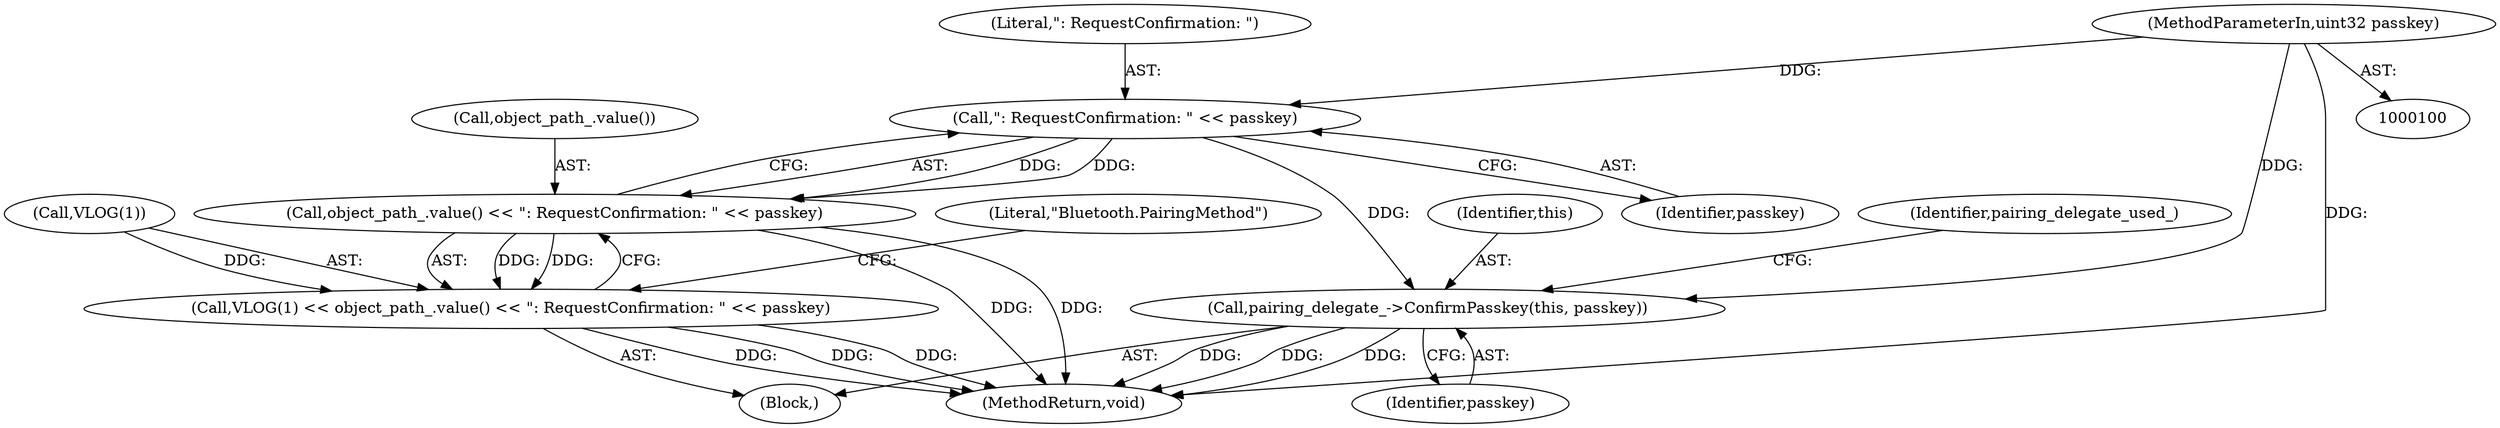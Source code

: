 digraph "1_Chrome_d358f57009b85fb7440208afa5ba87636b491889_21@del" {
"1000116" [label="(Call,\": RequestConfirmation: \" << passkey)"];
"1000102" [label="(MethodParameterIn,uint32 passkey)"];
"1000114" [label="(Call,object_path_.value() << \": RequestConfirmation: \" << passkey)"];
"1000111" [label="(Call,VLOG(1) << object_path_.value() << \": RequestConfirmation: \" << passkey)"];
"1000130" [label="(Call,pairing_delegate_->ConfirmPasskey(this, passkey))"];
"1000115" [label="(Call,object_path_.value())"];
"1000102" [label="(MethodParameterIn,uint32 passkey)"];
"1000120" [label="(Literal,\"Bluetooth.PairingMethod\")"];
"1000131" [label="(Identifier,this)"];
"1000136" [label="(MethodReturn,void)"];
"1000117" [label="(Literal,\": RequestConfirmation: \")"];
"1000111" [label="(Call,VLOG(1) << object_path_.value() << \": RequestConfirmation: \" << passkey)"];
"1000118" [label="(Identifier,passkey)"];
"1000114" [label="(Call,object_path_.value() << \": RequestConfirmation: \" << passkey)"];
"1000132" [label="(Identifier,passkey)"];
"1000134" [label="(Identifier,pairing_delegate_used_)"];
"1000104" [label="(Block,)"];
"1000112" [label="(Call,VLOG(1))"];
"1000130" [label="(Call,pairing_delegate_->ConfirmPasskey(this, passkey))"];
"1000116" [label="(Call,\": RequestConfirmation: \" << passkey)"];
"1000116" -> "1000114"  [label="AST: "];
"1000116" -> "1000118"  [label="CFG: "];
"1000117" -> "1000116"  [label="AST: "];
"1000118" -> "1000116"  [label="AST: "];
"1000114" -> "1000116"  [label="CFG: "];
"1000116" -> "1000114"  [label="DDG: "];
"1000116" -> "1000114"  [label="DDG: "];
"1000102" -> "1000116"  [label="DDG: "];
"1000116" -> "1000130"  [label="DDG: "];
"1000102" -> "1000100"  [label="AST: "];
"1000102" -> "1000136"  [label="DDG: "];
"1000102" -> "1000130"  [label="DDG: "];
"1000114" -> "1000111"  [label="AST: "];
"1000115" -> "1000114"  [label="AST: "];
"1000111" -> "1000114"  [label="CFG: "];
"1000114" -> "1000136"  [label="DDG: "];
"1000114" -> "1000136"  [label="DDG: "];
"1000114" -> "1000111"  [label="DDG: "];
"1000114" -> "1000111"  [label="DDG: "];
"1000111" -> "1000104"  [label="AST: "];
"1000112" -> "1000111"  [label="AST: "];
"1000120" -> "1000111"  [label="CFG: "];
"1000111" -> "1000136"  [label="DDG: "];
"1000111" -> "1000136"  [label="DDG: "];
"1000111" -> "1000136"  [label="DDG: "];
"1000112" -> "1000111"  [label="DDG: "];
"1000130" -> "1000104"  [label="AST: "];
"1000130" -> "1000132"  [label="CFG: "];
"1000131" -> "1000130"  [label="AST: "];
"1000132" -> "1000130"  [label="AST: "];
"1000134" -> "1000130"  [label="CFG: "];
"1000130" -> "1000136"  [label="DDG: "];
"1000130" -> "1000136"  [label="DDG: "];
"1000130" -> "1000136"  [label="DDG: "];
}
